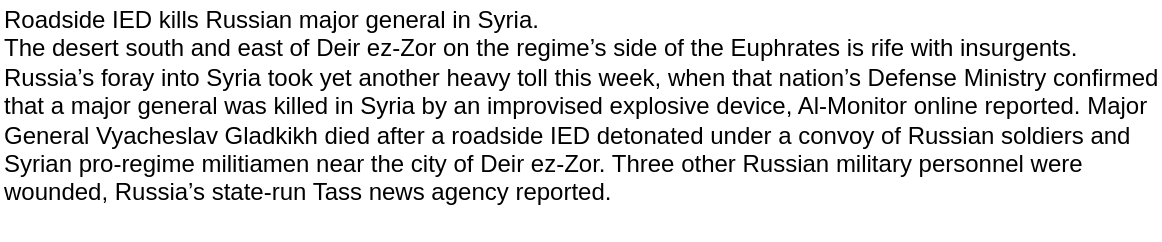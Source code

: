<mxfile version="21.3.8" type="github">
  <diagram name="第 1 页" id="_f0jQLligPuGgjY3-sxE">
    <mxGraphModel dx="1026" dy="660" grid="1" gridSize="10" guides="1" tooltips="1" connect="1" arrows="1" fold="1" page="1" pageScale="1" pageWidth="827" pageHeight="1169" math="0" shadow="0">
      <root>
        <mxCell id="0" />
        <mxCell id="1" parent="0" />
        <mxCell id="4d1iELA9zwMFfN9gE_KR-1" value="&lt;div&gt;Roadside IED kills Russian major general in Syria.&amp;nbsp;&lt;/div&gt;&lt;div&gt;The desert south and east of Deir ez-Zor on the regime’s side of the Euphrates is rife with insurgents.&lt;/div&gt;&lt;div&gt;Russia’s foray into Syria took yet another heavy toll this week, when that nation’s Defense Ministry confirmed that a major general was killed in Syria by an improvised explosive device, Al-Monitor online reported. Major General Vyacheslav Gladkikh died after a roadside IED detonated under a convoy of Russian soldiers and Syrian pro-regime militiamen near the city of Deir ez-Zor. Three other Russian military personnel were wounded, Russia’s state-run Tass news agency reported.&lt;/div&gt;&lt;div&gt;&lt;br&gt;&lt;/div&gt;" style="text;html=1;strokeColor=none;fillColor=none;align=left;verticalAlign=middle;whiteSpace=wrap;rounded=0;" vertex="1" parent="1">
          <mxGeometry x="260" y="530" width="580" height="120" as="geometry" />
        </mxCell>
      </root>
    </mxGraphModel>
  </diagram>
</mxfile>
